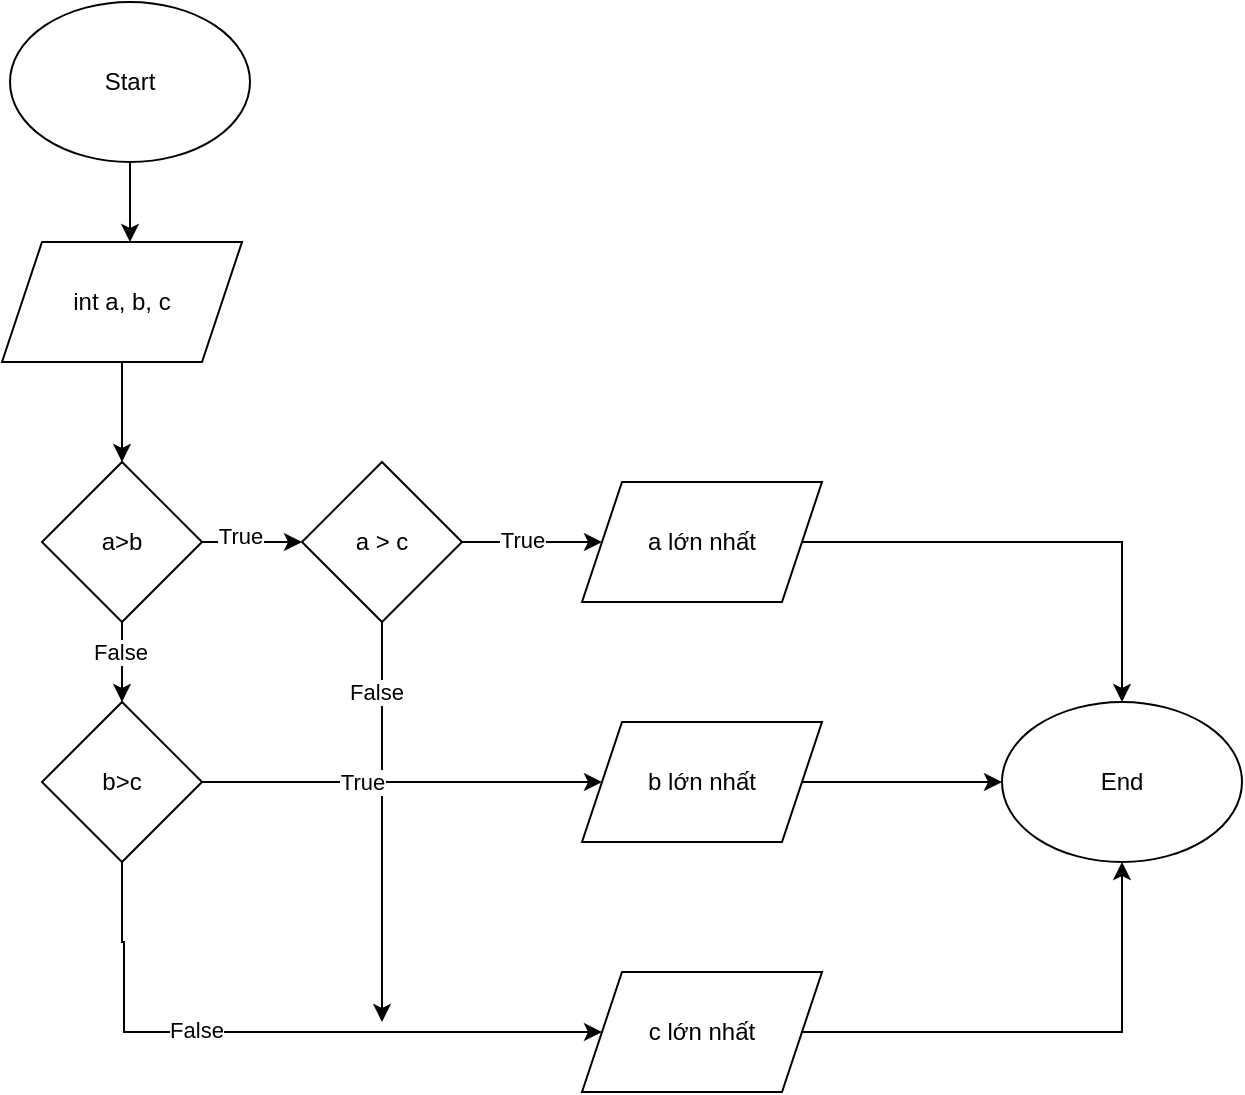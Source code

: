 <mxfile version="25.0.1">
  <diagram name="Trang-1" id="SsErHvPPIPogjyUGFEyi">
    <mxGraphModel dx="1050" dy="522" grid="1" gridSize="10" guides="1" tooltips="1" connect="1" arrows="1" fold="1" page="1" pageScale="1" pageWidth="827" pageHeight="1169" math="0" shadow="0">
      <root>
        <mxCell id="0" />
        <mxCell id="1" parent="0" />
        <mxCell id="bqyFu3hQRN7CPQJkeh93-3" style="edgeStyle=orthogonalEdgeStyle;rounded=0;orthogonalLoop=1;jettySize=auto;html=1;" edge="1" parent="1" source="bqyFu3hQRN7CPQJkeh93-1">
          <mxGeometry relative="1" as="geometry">
            <mxPoint x="414" y="150" as="targetPoint" />
          </mxGeometry>
        </mxCell>
        <mxCell id="bqyFu3hQRN7CPQJkeh93-1" value="Start" style="ellipse;whiteSpace=wrap;html=1;" vertex="1" parent="1">
          <mxGeometry x="354" y="30" width="120" height="80" as="geometry" />
        </mxCell>
        <mxCell id="bqyFu3hQRN7CPQJkeh93-6" style="edgeStyle=orthogonalEdgeStyle;rounded=0;orthogonalLoop=1;jettySize=auto;html=1;entryX=0.5;entryY=0;entryDx=0;entryDy=0;" edge="1" parent="1" source="bqyFu3hQRN7CPQJkeh93-2" target="bqyFu3hQRN7CPQJkeh93-4">
          <mxGeometry relative="1" as="geometry" />
        </mxCell>
        <mxCell id="bqyFu3hQRN7CPQJkeh93-2" value="int a, b, c" style="shape=parallelogram;perimeter=parallelogramPerimeter;whiteSpace=wrap;html=1;fixedSize=1;" vertex="1" parent="1">
          <mxGeometry x="350" y="150" width="120" height="60" as="geometry" />
        </mxCell>
        <mxCell id="bqyFu3hQRN7CPQJkeh93-8" style="edgeStyle=orthogonalEdgeStyle;rounded=0;orthogonalLoop=1;jettySize=auto;html=1;entryX=0;entryY=0.5;entryDx=0;entryDy=0;" edge="1" parent="1" source="bqyFu3hQRN7CPQJkeh93-4" target="bqyFu3hQRN7CPQJkeh93-5">
          <mxGeometry relative="1" as="geometry" />
        </mxCell>
        <mxCell id="bqyFu3hQRN7CPQJkeh93-24" value="True" style="edgeLabel;html=1;align=center;verticalAlign=middle;resizable=0;points=[];" vertex="1" connectable="0" parent="bqyFu3hQRN7CPQJkeh93-8">
          <mxGeometry x="-0.232" y="3" relative="1" as="geometry">
            <mxPoint as="offset" />
          </mxGeometry>
        </mxCell>
        <mxCell id="bqyFu3hQRN7CPQJkeh93-14" style="edgeStyle=orthogonalEdgeStyle;rounded=0;orthogonalLoop=1;jettySize=auto;html=1;entryX=0.5;entryY=0;entryDx=0;entryDy=0;" edge="1" parent="1" source="bqyFu3hQRN7CPQJkeh93-4" target="bqyFu3hQRN7CPQJkeh93-13">
          <mxGeometry relative="1" as="geometry" />
        </mxCell>
        <mxCell id="bqyFu3hQRN7CPQJkeh93-25" value="False" style="edgeLabel;html=1;align=center;verticalAlign=middle;resizable=0;points=[];" vertex="1" connectable="0" parent="bqyFu3hQRN7CPQJkeh93-14">
          <mxGeometry x="-0.26" y="-1" relative="1" as="geometry">
            <mxPoint as="offset" />
          </mxGeometry>
        </mxCell>
        <mxCell id="bqyFu3hQRN7CPQJkeh93-4" value="a&amp;gt;b" style="rhombus;whiteSpace=wrap;html=1;" vertex="1" parent="1">
          <mxGeometry x="370" y="260" width="80" height="80" as="geometry" />
        </mxCell>
        <mxCell id="bqyFu3hQRN7CPQJkeh93-12" style="edgeStyle=orthogonalEdgeStyle;rounded=0;orthogonalLoop=1;jettySize=auto;html=1;" edge="1" parent="1" source="bqyFu3hQRN7CPQJkeh93-5" target="bqyFu3hQRN7CPQJkeh93-9">
          <mxGeometry relative="1" as="geometry" />
        </mxCell>
        <mxCell id="bqyFu3hQRN7CPQJkeh93-26" value="True" style="edgeLabel;html=1;align=center;verticalAlign=middle;resizable=0;points=[];" vertex="1" connectable="0" parent="bqyFu3hQRN7CPQJkeh93-12">
          <mxGeometry x="-0.137" y="1" relative="1" as="geometry">
            <mxPoint as="offset" />
          </mxGeometry>
        </mxCell>
        <mxCell id="bqyFu3hQRN7CPQJkeh93-32" style="edgeStyle=orthogonalEdgeStyle;rounded=0;orthogonalLoop=1;jettySize=auto;html=1;" edge="1" parent="1" source="bqyFu3hQRN7CPQJkeh93-5">
          <mxGeometry relative="1" as="geometry">
            <mxPoint x="540" y="540" as="targetPoint" />
          </mxGeometry>
        </mxCell>
        <mxCell id="bqyFu3hQRN7CPQJkeh93-33" value="False" style="edgeLabel;html=1;align=center;verticalAlign=middle;resizable=0;points=[];" vertex="1" connectable="0" parent="bqyFu3hQRN7CPQJkeh93-32">
          <mxGeometry x="-0.653" y="-3" relative="1" as="geometry">
            <mxPoint as="offset" />
          </mxGeometry>
        </mxCell>
        <mxCell id="bqyFu3hQRN7CPQJkeh93-5" value="a &amp;gt; c" style="rhombus;whiteSpace=wrap;html=1;" vertex="1" parent="1">
          <mxGeometry x="500" y="260" width="80" height="80" as="geometry" />
        </mxCell>
        <mxCell id="bqyFu3hQRN7CPQJkeh93-21" style="edgeStyle=orthogonalEdgeStyle;rounded=0;orthogonalLoop=1;jettySize=auto;html=1;" edge="1" parent="1" source="bqyFu3hQRN7CPQJkeh93-9" target="bqyFu3hQRN7CPQJkeh93-20">
          <mxGeometry relative="1" as="geometry" />
        </mxCell>
        <mxCell id="bqyFu3hQRN7CPQJkeh93-9" value="a lớn nhất" style="shape=parallelogram;perimeter=parallelogramPerimeter;whiteSpace=wrap;html=1;fixedSize=1;" vertex="1" parent="1">
          <mxGeometry x="640" y="270" width="120" height="60" as="geometry" />
        </mxCell>
        <mxCell id="bqyFu3hQRN7CPQJkeh93-22" style="edgeStyle=orthogonalEdgeStyle;rounded=0;orthogonalLoop=1;jettySize=auto;html=1;entryX=0;entryY=0.5;entryDx=0;entryDy=0;" edge="1" parent="1" source="bqyFu3hQRN7CPQJkeh93-11" target="bqyFu3hQRN7CPQJkeh93-20">
          <mxGeometry relative="1" as="geometry" />
        </mxCell>
        <mxCell id="bqyFu3hQRN7CPQJkeh93-11" value="b lớn nhất" style="shape=parallelogram;perimeter=parallelogramPerimeter;whiteSpace=wrap;html=1;fixedSize=1;" vertex="1" parent="1">
          <mxGeometry x="640" y="390" width="120" height="60" as="geometry" />
        </mxCell>
        <mxCell id="bqyFu3hQRN7CPQJkeh93-15" style="edgeStyle=orthogonalEdgeStyle;rounded=0;orthogonalLoop=1;jettySize=auto;html=1;" edge="1" parent="1" source="bqyFu3hQRN7CPQJkeh93-13" target="bqyFu3hQRN7CPQJkeh93-11">
          <mxGeometry relative="1" as="geometry" />
        </mxCell>
        <mxCell id="bqyFu3hQRN7CPQJkeh93-28" value="True" style="edgeLabel;html=1;align=center;verticalAlign=middle;resizable=0;points=[];" vertex="1" connectable="0" parent="bqyFu3hQRN7CPQJkeh93-15">
          <mxGeometry x="-0.198" relative="1" as="geometry">
            <mxPoint as="offset" />
          </mxGeometry>
        </mxCell>
        <mxCell id="bqyFu3hQRN7CPQJkeh93-17" style="edgeStyle=orthogonalEdgeStyle;rounded=0;orthogonalLoop=1;jettySize=auto;html=1;" edge="1" parent="1" source="bqyFu3hQRN7CPQJkeh93-13" target="bqyFu3hQRN7CPQJkeh93-18">
          <mxGeometry relative="1" as="geometry">
            <mxPoint x="410" y="540" as="targetPoint" />
            <Array as="points">
              <mxPoint x="410" y="500" />
              <mxPoint x="411" y="500" />
              <mxPoint x="411" y="545" />
            </Array>
          </mxGeometry>
        </mxCell>
        <mxCell id="bqyFu3hQRN7CPQJkeh93-30" value="False" style="edgeLabel;html=1;align=center;verticalAlign=middle;resizable=0;points=[];" vertex="1" connectable="0" parent="bqyFu3hQRN7CPQJkeh93-17">
          <mxGeometry x="-0.253" y="1" relative="1" as="geometry">
            <mxPoint as="offset" />
          </mxGeometry>
        </mxCell>
        <mxCell id="bqyFu3hQRN7CPQJkeh93-13" value="b&amp;gt;c" style="rhombus;whiteSpace=wrap;html=1;" vertex="1" parent="1">
          <mxGeometry x="370" y="380" width="80" height="80" as="geometry" />
        </mxCell>
        <mxCell id="bqyFu3hQRN7CPQJkeh93-23" style="edgeStyle=orthogonalEdgeStyle;rounded=0;orthogonalLoop=1;jettySize=auto;html=1;" edge="1" parent="1" source="bqyFu3hQRN7CPQJkeh93-18" target="bqyFu3hQRN7CPQJkeh93-20">
          <mxGeometry relative="1" as="geometry" />
        </mxCell>
        <mxCell id="bqyFu3hQRN7CPQJkeh93-18" value="c lớn nhất" style="shape=parallelogram;perimeter=parallelogramPerimeter;whiteSpace=wrap;html=1;fixedSize=1;" vertex="1" parent="1">
          <mxGeometry x="640" y="515" width="120" height="60" as="geometry" />
        </mxCell>
        <mxCell id="bqyFu3hQRN7CPQJkeh93-20" value="End" style="ellipse;whiteSpace=wrap;html=1;" vertex="1" parent="1">
          <mxGeometry x="850" y="380" width="120" height="80" as="geometry" />
        </mxCell>
      </root>
    </mxGraphModel>
  </diagram>
</mxfile>
